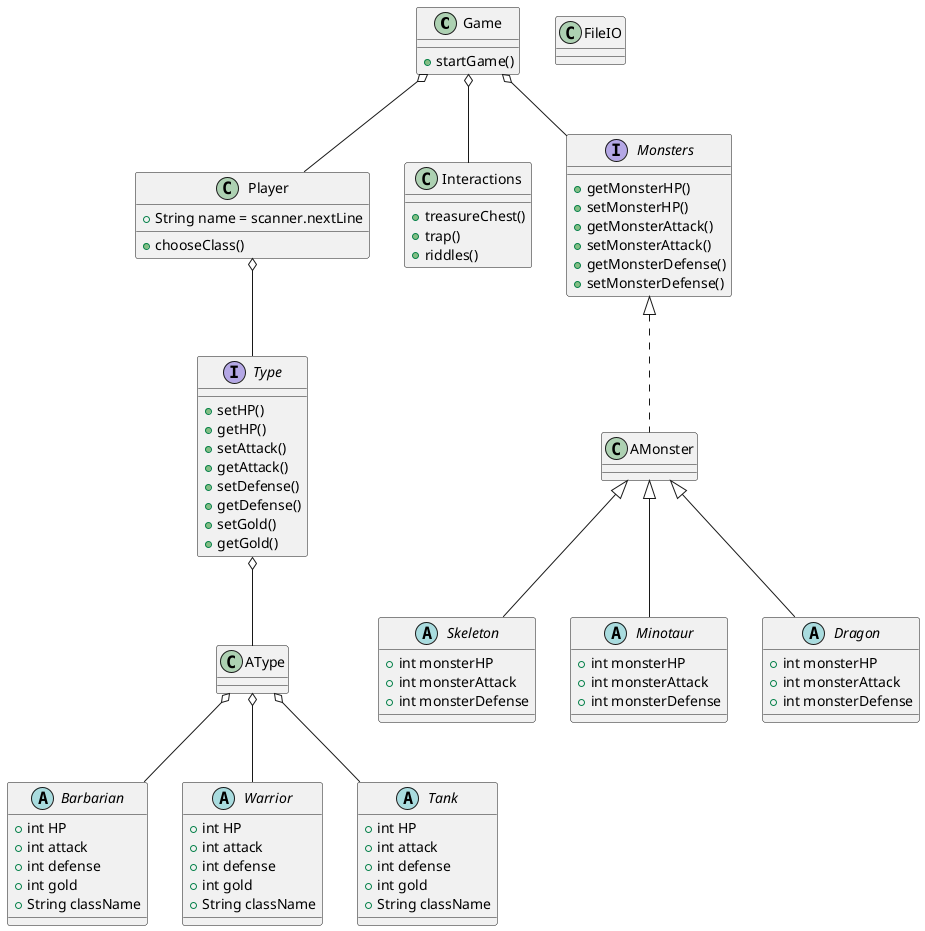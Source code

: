 @startuml

Class Game {
+startGame()
}

Game o-- Player
Class Player {
+ String name = scanner.nextLine
+ chooseClass()
}

Class FileIO {
}
Player o-- Type
Interface Type {
+setHP()
+getHP()
+setAttack()
+getAttack()
+setDefense()
+getDefense()
+setGold()
+getGold()
}

Type o-- AType
Class AType {

}

AType o-- Barbarian
 abstract Class Barbarian {
+ int HP
+ int attack
+ int defense
+ int gold
+ String className

}

AType o-- Warrior
 abstract Class Warrior {
+ int HP
+ int attack
+ int defense
+ int gold
+ String className
}

AType o-- Tank
 abstract Class Tank {
+ int HP
+ int attack
+ int defense
+ int gold
+ String className
}

Game o-- Interactions
Class Interactions {
+treasureChest()
+trap()
+riddles()
}


'Class Stages{
'stageOne()
'stageTwo()
'stageThree()

Game o-- Monsters
interface Monsters {
+getMonsterHP()
+setMonsterHP()
+getMonsterAttack()
+setMonsterAttack()
+getMonsterDefense()
+setMonsterDefense()
}
Class AMonster implements Monsters{

}
 AMonster <|-- Skeleton
abstract Class Skeleton {
+int monsterHP
+int monsterAttack
+int monsterDefense
}
AMonster <|-- Minotaur
 abstract class Minotaur {
+int monsterHP
+int monsterAttack
+int monsterDefense
}
AMonster <|-- Dragon
 abstract Class Dragon  {
+int monsterHP
+int monsterAttack
+int monsterDefense
}



@enduml


